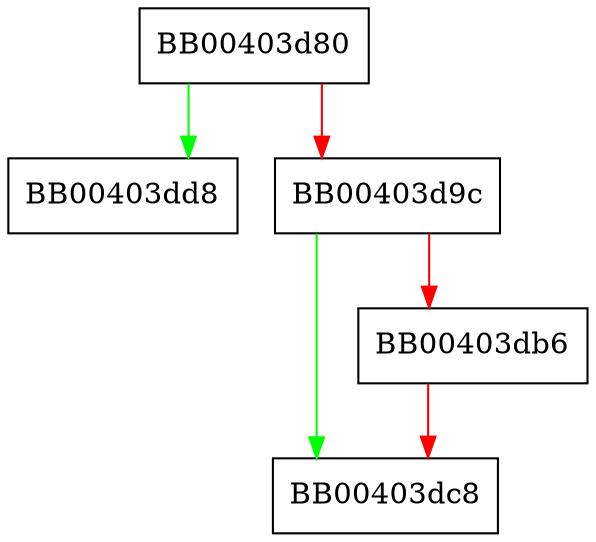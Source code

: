 digraph ossl_cmp_mock_srv_set_statusInfo {
  node [shape="box"];
  graph [splines=ortho];
  BB00403d80 -> BB00403dd8 [color="green"];
  BB00403d80 -> BB00403d9c [color="red"];
  BB00403d9c -> BB00403dc8 [color="green"];
  BB00403d9c -> BB00403db6 [color="red"];
  BB00403db6 -> BB00403dc8 [color="red"];
}